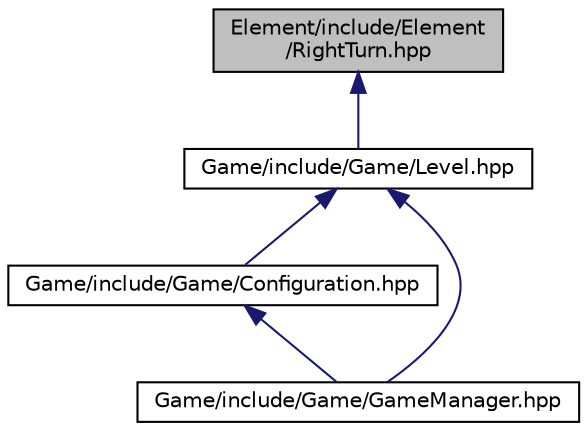 digraph "Element/include/Element/RightTurn.hpp"
{
  edge [fontname="Helvetica",fontsize="10",labelfontname="Helvetica",labelfontsize="10"];
  node [fontname="Helvetica",fontsize="10",shape=record];
  Node26 [label="Element/include/Element\l/RightTurn.hpp",height=0.2,width=0.4,color="black", fillcolor="grey75", style="filled", fontcolor="black"];
  Node26 -> Node27 [dir="back",color="midnightblue",fontsize="10",style="solid",fontname="Helvetica"];
  Node27 [label="Game/include/Game/Level.hpp",height=0.2,width=0.4,color="black", fillcolor="white", style="filled",URL="$_level_8hpp.html",tooltip="Declaration of the class \"Level\". "];
  Node27 -> Node28 [dir="back",color="midnightblue",fontsize="10",style="solid",fontname="Helvetica"];
  Node28 [label="Game/include/Game/Configuration.hpp",height=0.2,width=0.4,color="black", fillcolor="white", style="filled",URL="$_configuration_8hpp.html",tooltip="Declaration of the class \"Configuration\". "];
  Node28 -> Node29 [dir="back",color="midnightblue",fontsize="10",style="solid",fontname="Helvetica"];
  Node29 [label="Game/include/Game/GameManager.hpp",height=0.2,width=0.4,color="black", fillcolor="white", style="filled",URL="$_game_manager_8hpp.html",tooltip="Declaration of the class \"GameManager\". "];
  Node27 -> Node29 [dir="back",color="midnightblue",fontsize="10",style="solid",fontname="Helvetica"];
}
